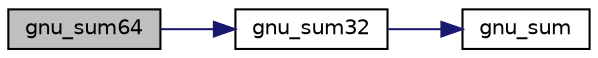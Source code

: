 digraph "gnu_sum64"
{
  edge [fontname="Helvetica",fontsize="10",labelfontname="Helvetica",labelfontsize="10"];
  node [fontname="Helvetica",fontsize="10",shape=record];
  rankdir="LR";
  Node1 [label="gnu_sum64",height=0.2,width=0.4,color="black", fillcolor="grey75", style="filled", fontcolor="black"];
  Node1 -> Node2 [color="midnightblue",fontsize="10",style="solid"];
  Node2 [label="gnu_sum32",height=0.2,width=0.4,color="black", fillcolor="white", style="filled",URL="$df/d57/hash-test-suite_8cc.html#a31fea16bc13f0960dc1fa95592bde055"];
  Node2 -> Node3 [color="midnightblue",fontsize="10",style="solid"];
  Node3 [label="gnu_sum",height=0.2,width=0.4,color="black", fillcolor="white", style="filled",URL="$df/d57/hash-test-suite_8cc.html#aaa2b6cb610fd97901f69f713d1e34238"];
}
